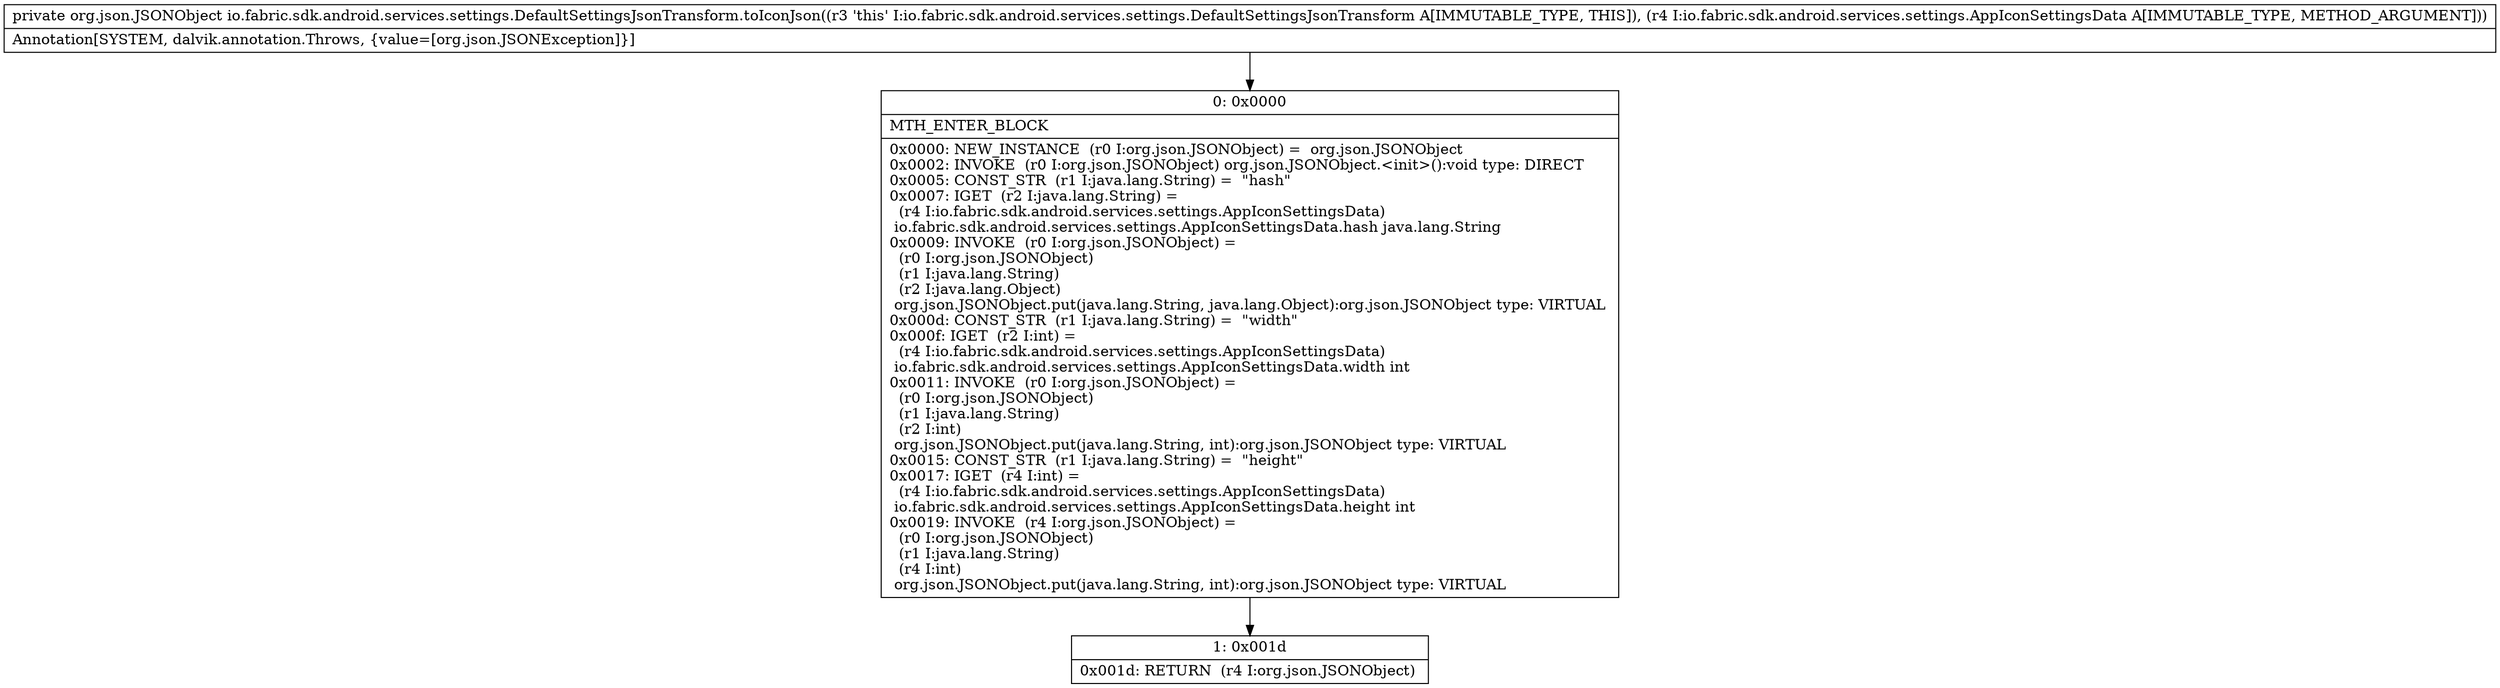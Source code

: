 digraph "CFG forio.fabric.sdk.android.services.settings.DefaultSettingsJsonTransform.toIconJson(Lio\/fabric\/sdk\/android\/services\/settings\/AppIconSettingsData;)Lorg\/json\/JSONObject;" {
Node_0 [shape=record,label="{0\:\ 0x0000|MTH_ENTER_BLOCK\l|0x0000: NEW_INSTANCE  (r0 I:org.json.JSONObject) =  org.json.JSONObject \l0x0002: INVOKE  (r0 I:org.json.JSONObject) org.json.JSONObject.\<init\>():void type: DIRECT \l0x0005: CONST_STR  (r1 I:java.lang.String) =  \"hash\" \l0x0007: IGET  (r2 I:java.lang.String) = \l  (r4 I:io.fabric.sdk.android.services.settings.AppIconSettingsData)\l io.fabric.sdk.android.services.settings.AppIconSettingsData.hash java.lang.String \l0x0009: INVOKE  (r0 I:org.json.JSONObject) = \l  (r0 I:org.json.JSONObject)\l  (r1 I:java.lang.String)\l  (r2 I:java.lang.Object)\l org.json.JSONObject.put(java.lang.String, java.lang.Object):org.json.JSONObject type: VIRTUAL \l0x000d: CONST_STR  (r1 I:java.lang.String) =  \"width\" \l0x000f: IGET  (r2 I:int) = \l  (r4 I:io.fabric.sdk.android.services.settings.AppIconSettingsData)\l io.fabric.sdk.android.services.settings.AppIconSettingsData.width int \l0x0011: INVOKE  (r0 I:org.json.JSONObject) = \l  (r0 I:org.json.JSONObject)\l  (r1 I:java.lang.String)\l  (r2 I:int)\l org.json.JSONObject.put(java.lang.String, int):org.json.JSONObject type: VIRTUAL \l0x0015: CONST_STR  (r1 I:java.lang.String) =  \"height\" \l0x0017: IGET  (r4 I:int) = \l  (r4 I:io.fabric.sdk.android.services.settings.AppIconSettingsData)\l io.fabric.sdk.android.services.settings.AppIconSettingsData.height int \l0x0019: INVOKE  (r4 I:org.json.JSONObject) = \l  (r0 I:org.json.JSONObject)\l  (r1 I:java.lang.String)\l  (r4 I:int)\l org.json.JSONObject.put(java.lang.String, int):org.json.JSONObject type: VIRTUAL \l}"];
Node_1 [shape=record,label="{1\:\ 0x001d|0x001d: RETURN  (r4 I:org.json.JSONObject) \l}"];
MethodNode[shape=record,label="{private org.json.JSONObject io.fabric.sdk.android.services.settings.DefaultSettingsJsonTransform.toIconJson((r3 'this' I:io.fabric.sdk.android.services.settings.DefaultSettingsJsonTransform A[IMMUTABLE_TYPE, THIS]), (r4 I:io.fabric.sdk.android.services.settings.AppIconSettingsData A[IMMUTABLE_TYPE, METHOD_ARGUMENT]))  | Annotation[SYSTEM, dalvik.annotation.Throws, \{value=[org.json.JSONException]\}]\l}"];
MethodNode -> Node_0;
Node_0 -> Node_1;
}

